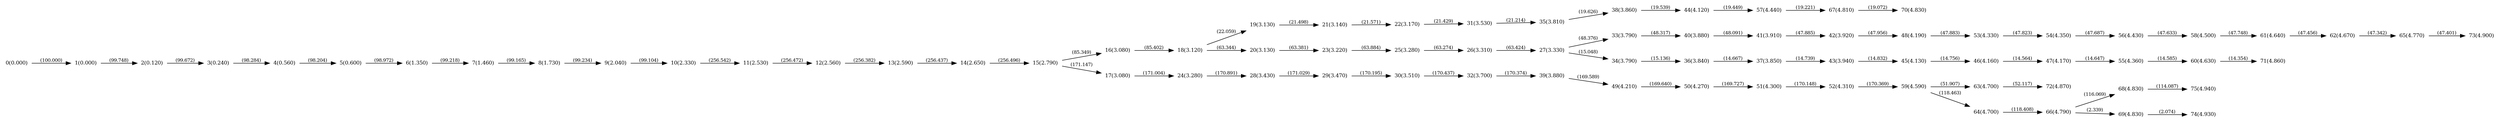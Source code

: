 digraph "graph" {

rankdir="LR";
node [shape=plaintext, fontsize=11];
edge [fontsize=10];

0 [label="0(0.000)"];
1 [label="1(0.000)"];
2 [label="2(0.120)"];
3 [label="3(0.240)"];
4 [label="4(0.560)"];
5 [label="5(0.600)"];
6 [label="6(1.350)"];
7 [label="7(1.460)"];
8 [label="8(1.730)"];
9 [label="9(2.040)"];
10 [label="10(2.330)"];
11 [label="11(2.530)"];
12 [label="12(2.560)"];
13 [label="13(2.590)"];
14 [label="14(2.650)"];
15 [label="15(2.790)"];
16 [label="16(3.080)"];
17 [label="17(3.080)"];
18 [label="18(3.120)"];
19 [label="19(3.130)"];
20 [label="20(3.130)"];
21 [label="21(3.140)"];
22 [label="22(3.170)"];
23 [label="23(3.220)"];
24 [label="24(3.280)"];
25 [label="25(3.280)"];
26 [label="26(3.310)"];
27 [label="27(3.330)"];
28 [label="28(3.430)"];
29 [label="29(3.470)"];
30 [label="30(3.510)"];
31 [label="31(3.530)"];
32 [label="32(3.700)"];
33 [label="33(3.790)"];
34 [label="34(3.790)"];
35 [label="35(3.810)"];
36 [label="36(3.840)"];
37 [label="37(3.850)"];
38 [label="38(3.860)"];
39 [label="39(3.880)"];
40 [label="40(3.880)"];
41 [label="41(3.910)"];
42 [label="42(3.920)"];
43 [label="43(3.940)"];
44 [label="44(4.120)"];
45 [label="45(4.130)"];
46 [label="46(4.160)"];
47 [label="47(4.170)"];
48 [label="48(4.190)"];
49 [label="49(4.210)"];
50 [label="50(4.270)"];
51 [label="51(4.300)"];
52 [label="52(4.310)"];
53 [label="53(4.330)"];
54 [label="54(4.350)"];
55 [label="55(4.360)"];
56 [label="56(4.430)"];
57 [label="57(4.440)"];
58 [label="58(4.500)"];
59 [label="59(4.590)"];
60 [label="60(4.630)"];
61 [label="61(4.640)"];
62 [label="62(4.670)"];
63 [label="63(4.700)"];
64 [label="64(4.700)"];
65 [label="65(4.770)"];
66 [label="66(4.790)"];
67 [label="67(4.810)"];
68 [label="68(4.830)"];
69 [label="69(4.830)"];
70 [label="70(4.830)"];
71 [label="71(4.860)"];
72 [label="72(4.870)"];
73 [label="73(4.900)"];
74 [label="74(4.930)"];
75 [label="75(4.940)"];

0->1 [label="(100.000)"];
1->2 [label="(99.748)"];
2->3 [label="(99.672)"];
3->4 [label="(98.284)"];
4->5 [label="(98.204)"];
5->6 [label="(98.972)"];
6->7 [label="(99.218)"];
7->8 [label="(99.165)"];
8->9 [label="(99.234)"];
9->10 [label="(99.104)"];
10->11 [label="(256.542)"];
11->12 [label="(256.472)"];
12->13 [label="(256.382)"];
13->14 [label="(256.437)"];
14->15 [label="(256.496)"];
15->16 [label="(85.349)"];
15->17 [label="(171.147)"];
16->18 [label="(85.402)"];
18->19 [label="(22.059)"];
18->20 [label="(63.344)"];
19->21 [label="(21.498)"];
21->22 [label="(21.571)"];
20->23 [label="(63.381)"];
17->24 [label="(171.004)"];
23->25 [label="(63.884)"];
25->26 [label="(63.274)"];
26->27 [label="(63.424)"];
24->28 [label="(170.891)"];
28->29 [label="(171.029)"];
29->30 [label="(170.195)"];
22->31 [label="(21.429)"];
30->32 [label="(170.437)"];
27->33 [label="(48.376)"];
27->34 [label="(15.048)"];
31->35 [label="(21.214)"];
34->36 [label="(15.136)"];
36->37 [label="(14.667)"];
35->38 [label="(19.626)"];
32->39 [label="(170.374)"];
33->40 [label="(48.317)"];
40->41 [label="(48.091)"];
41->42 [label="(47.885)"];
37->43 [label="(14.739)"];
38->44 [label="(19.539)"];
43->45 [label="(14.832)"];
45->46 [label="(14.756)"];
46->47 [label="(14.564)"];
42->48 [label="(47.956)"];
39->49 [label="(169.589)"];
49->50 [label="(169.640)"];
50->51 [label="(169.727)"];
51->52 [label="(170.148)"];
48->53 [label="(47.883)"];
53->54 [label="(47.823)"];
47->55 [label="(14.647)"];
54->56 [label="(47.687)"];
44->57 [label="(19.449)"];
56->58 [label="(47.633)"];
52->59 [label="(170.369)"];
55->60 [label="(14.585)"];
58->61 [label="(47.748)"];
61->62 [label="(47.456)"];
59->63 [label="(51.907)"];
59->64 [label="(118.463)"];
62->65 [label="(47.342)"];
64->66 [label="(118.408)"];
57->67 [label="(19.221)"];
66->68 [label="(116.069)"];
66->69 [label="(2.339)"];
67->70 [label="(19.072)"];
60->71 [label="(14.354)"];
63->72 [label="(52.117)"];
65->73 [label="(47.401)"];
69->74 [label="(2.074)"];
68->75 [label="(114.087)"];

}
